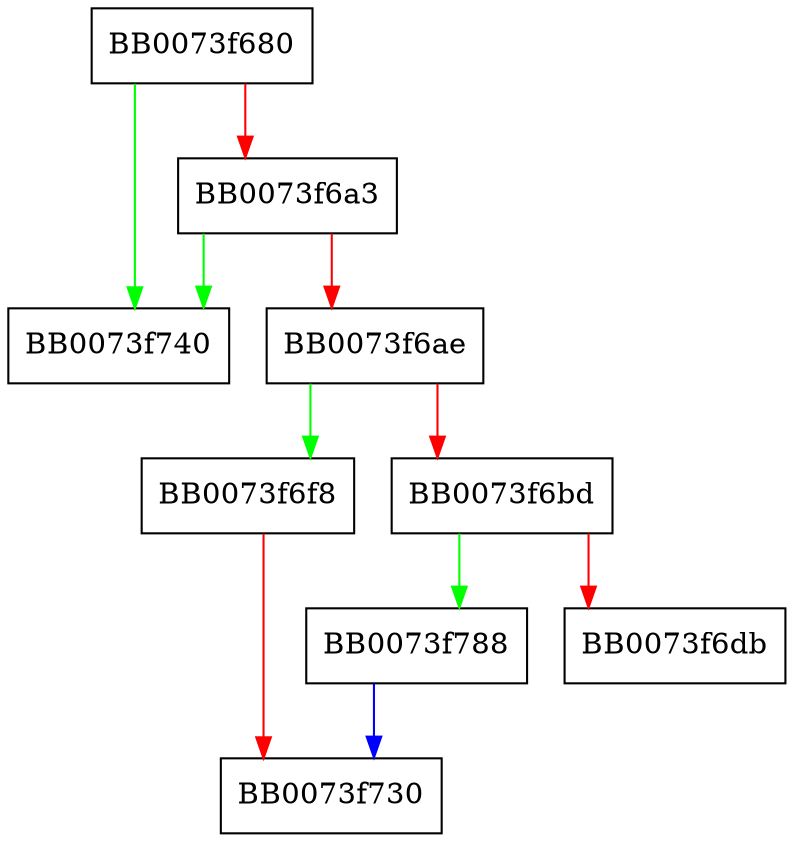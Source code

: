 digraph ossl_dsa_check_priv_key {
  node [shape="box"];
  graph [splines=ortho];
  BB0073f680 -> BB0073f740 [color="green"];
  BB0073f680 -> BB0073f6a3 [color="red"];
  BB0073f6a3 -> BB0073f740 [color="green"];
  BB0073f6a3 -> BB0073f6ae [color="red"];
  BB0073f6ae -> BB0073f6f8 [color="green"];
  BB0073f6ae -> BB0073f6bd [color="red"];
  BB0073f6bd -> BB0073f788 [color="green"];
  BB0073f6bd -> BB0073f6db [color="red"];
  BB0073f6f8 -> BB0073f730 [color="red"];
  BB0073f788 -> BB0073f730 [color="blue"];
}